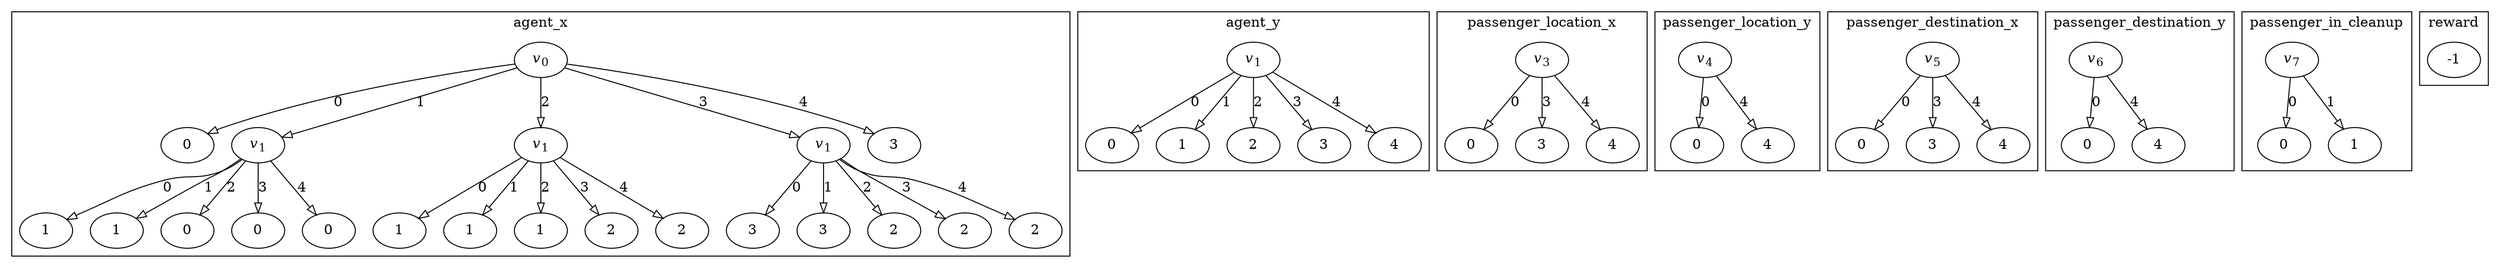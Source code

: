digraph {
edge [arrowhead=empty]

subgraph cluster_agent_x {
label="agent_x"
agent_x_n0 [label=<<i>v</i><sub>0</sub>>]
agent_x_n0 -> agent_x_n1 [label=<0>]
agent_x_n1 [label="0"]
agent_x_n0 -> agent_x_n2 [label=<1>]
agent_x_n2 [label=<<i>v</i><sub>1</sub>>]
agent_x_n2 -> agent_x_n3 [label=<0>]
agent_x_n3 [label="1"]
agent_x_n2 -> agent_x_n4 [label=<1>]
agent_x_n4 [label="1"]
agent_x_n2 -> agent_x_n5 [label=<2>]
agent_x_n5 [label="0"]
agent_x_n2 -> agent_x_n6 [label=<3>]
agent_x_n6 [label="0"]
agent_x_n2 -> agent_x_n7 [label=<4>]
agent_x_n7 [label="0"]
agent_x_n0 -> agent_x_n8 [label=<2>]
agent_x_n8 [label=<<i>v</i><sub>1</sub>>]
agent_x_n8 -> agent_x_n9 [label=<0>]
agent_x_n9 [label="1"]
agent_x_n8 -> agent_x_n10 [label=<1>]
agent_x_n10 [label="1"]
agent_x_n8 -> agent_x_n11 [label=<2>]
agent_x_n11 [label="1"]
agent_x_n8 -> agent_x_n12 [label=<3>]
agent_x_n12 [label="2"]
agent_x_n8 -> agent_x_n13 [label=<4>]
agent_x_n13 [label="2"]
agent_x_n0 -> agent_x_n14 [label=<3>]
agent_x_n14 [label=<<i>v</i><sub>1</sub>>]
agent_x_n14 -> agent_x_n15 [label=<0>]
agent_x_n15 [label="3"]
agent_x_n14 -> agent_x_n16 [label=<1>]
agent_x_n16 [label="3"]
agent_x_n14 -> agent_x_n17 [label=<2>]
agent_x_n17 [label="2"]
agent_x_n14 -> agent_x_n18 [label=<3>]
agent_x_n18 [label="2"]
agent_x_n14 -> agent_x_n19 [label=<4>]
agent_x_n19 [label="2"]
agent_x_n0 -> agent_x_n20 [label=<4>]
agent_x_n20 [label="3"]
}

subgraph cluster_agent_y {
label="agent_y"
agent_y_n0 [label=<<i>v</i><sub>1</sub>>]
agent_y_n0 -> agent_y_n1 [label=<0>]
agent_y_n1 [label="0"]
agent_y_n0 -> agent_y_n2 [label=<1>]
agent_y_n2 [label="1"]
agent_y_n0 -> agent_y_n3 [label=<2>]
agent_y_n3 [label="2"]
agent_y_n0 -> agent_y_n4 [label=<3>]
agent_y_n4 [label="3"]
agent_y_n0 -> agent_y_n5 [label=<4>]
agent_y_n5 [label="4"]
}

subgraph cluster_passenger_location_x {
label="passenger_location_x"
passenger_location_x_n0 [label=<<i>v</i><sub>3</sub>>]
passenger_location_x_n0 -> passenger_location_x_n1 [label=<0>]
passenger_location_x_n1 [label="0"]
passenger_location_x_n0 -> passenger_location_x_n2 [label=<3>]
passenger_location_x_n2 [label="3"]
passenger_location_x_n0 -> passenger_location_x_n3 [label=<4>]
passenger_location_x_n3 [label="4"]
}

subgraph cluster_passenger_location_y {
label="passenger_location_y"
passenger_location_y_n0 [label=<<i>v</i><sub>4</sub>>]
passenger_location_y_n0 -> passenger_location_y_n1 [label=<0>]
passenger_location_y_n1 [label="0"]
passenger_location_y_n0 -> passenger_location_y_n2 [label=<4>]
passenger_location_y_n2 [label="4"]
}

subgraph cluster_passenger_destination_x {
label="passenger_destination_x"
passenger_destination_x_n0 [label=<<i>v</i><sub>5</sub>>]
passenger_destination_x_n0 -> passenger_destination_x_n1 [label=<0>]
passenger_destination_x_n1 [label="0"]
passenger_destination_x_n0 -> passenger_destination_x_n2 [label=<3>]
passenger_destination_x_n2 [label="3"]
passenger_destination_x_n0 -> passenger_destination_x_n3 [label=<4>]
passenger_destination_x_n3 [label="4"]
}

subgraph cluster_passenger_destination_y {
label="passenger_destination_y"
passenger_destination_y_n0 [label=<<i>v</i><sub>6</sub>>]
passenger_destination_y_n0 -> passenger_destination_y_n1 [label=<0>]
passenger_destination_y_n1 [label="0"]
passenger_destination_y_n0 -> passenger_destination_y_n2 [label=<4>]
passenger_destination_y_n2 [label="4"]
}

subgraph cluster_passenger_in_cleanup {
label="passenger_in_cleanup"
passenger_in_cleanup_n0 [label=<<i>v</i><sub>7</sub>>]
passenger_in_cleanup_n0 -> passenger_in_cleanup_n1 [label=<0>]
passenger_in_cleanup_n1 [label="0"]
passenger_in_cleanup_n0 -> passenger_in_cleanup_n2 [label=<1>]
passenger_in_cleanup_n2 [label="1"]
}

subgraph cluster_reward {
label="reward"
reward_n0 [label="-1"]
}
}
